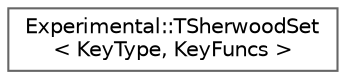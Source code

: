 digraph "Graphical Class Hierarchy"
{
 // INTERACTIVE_SVG=YES
 // LATEX_PDF_SIZE
  bgcolor="transparent";
  edge [fontname=Helvetica,fontsize=10,labelfontname=Helvetica,labelfontsize=10];
  node [fontname=Helvetica,fontsize=10,shape=box,height=0.2,width=0.4];
  rankdir="LR";
  Node0 [id="Node000000",label="Experimental::TSherwoodSet\l\< KeyType, KeyFuncs \>",height=0.2,width=0.4,color="grey40", fillcolor="white", style="filled",URL="$db/d5e/structExperimental_1_1TSherwoodSet.html",tooltip=" "];
}
